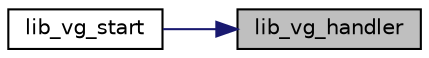 digraph "lib_vg_handler"
{
 // INTERACTIVE_SVG=YES
 // LATEX_PDF_SIZE
  bgcolor="transparent";
  edge [fontname="Helvetica",fontsize="10",labelfontname="Helvetica",labelfontsize="10"];
  node [fontname="Helvetica",fontsize="10",shape=record];
  rankdir="RL";
  Node1 [label="lib_vg_handler",height=0.2,width=0.4,color="black", fillcolor="grey75", style="filled", fontcolor="black",tooltip=" "];
  Node1 -> Node2 [dir="back",color="midnightblue",fontsize="10",style="solid",fontname="Helvetica"];
  Node2 [label="lib_vg_start",height=0.2,width=0.4,color="black",URL="$d8/dab/group__VSRC__GUARD__FUNCTION__GROUP.html#ga555a1854e78bf261b3aa0688b5a12424",tooltip=" "];
}

